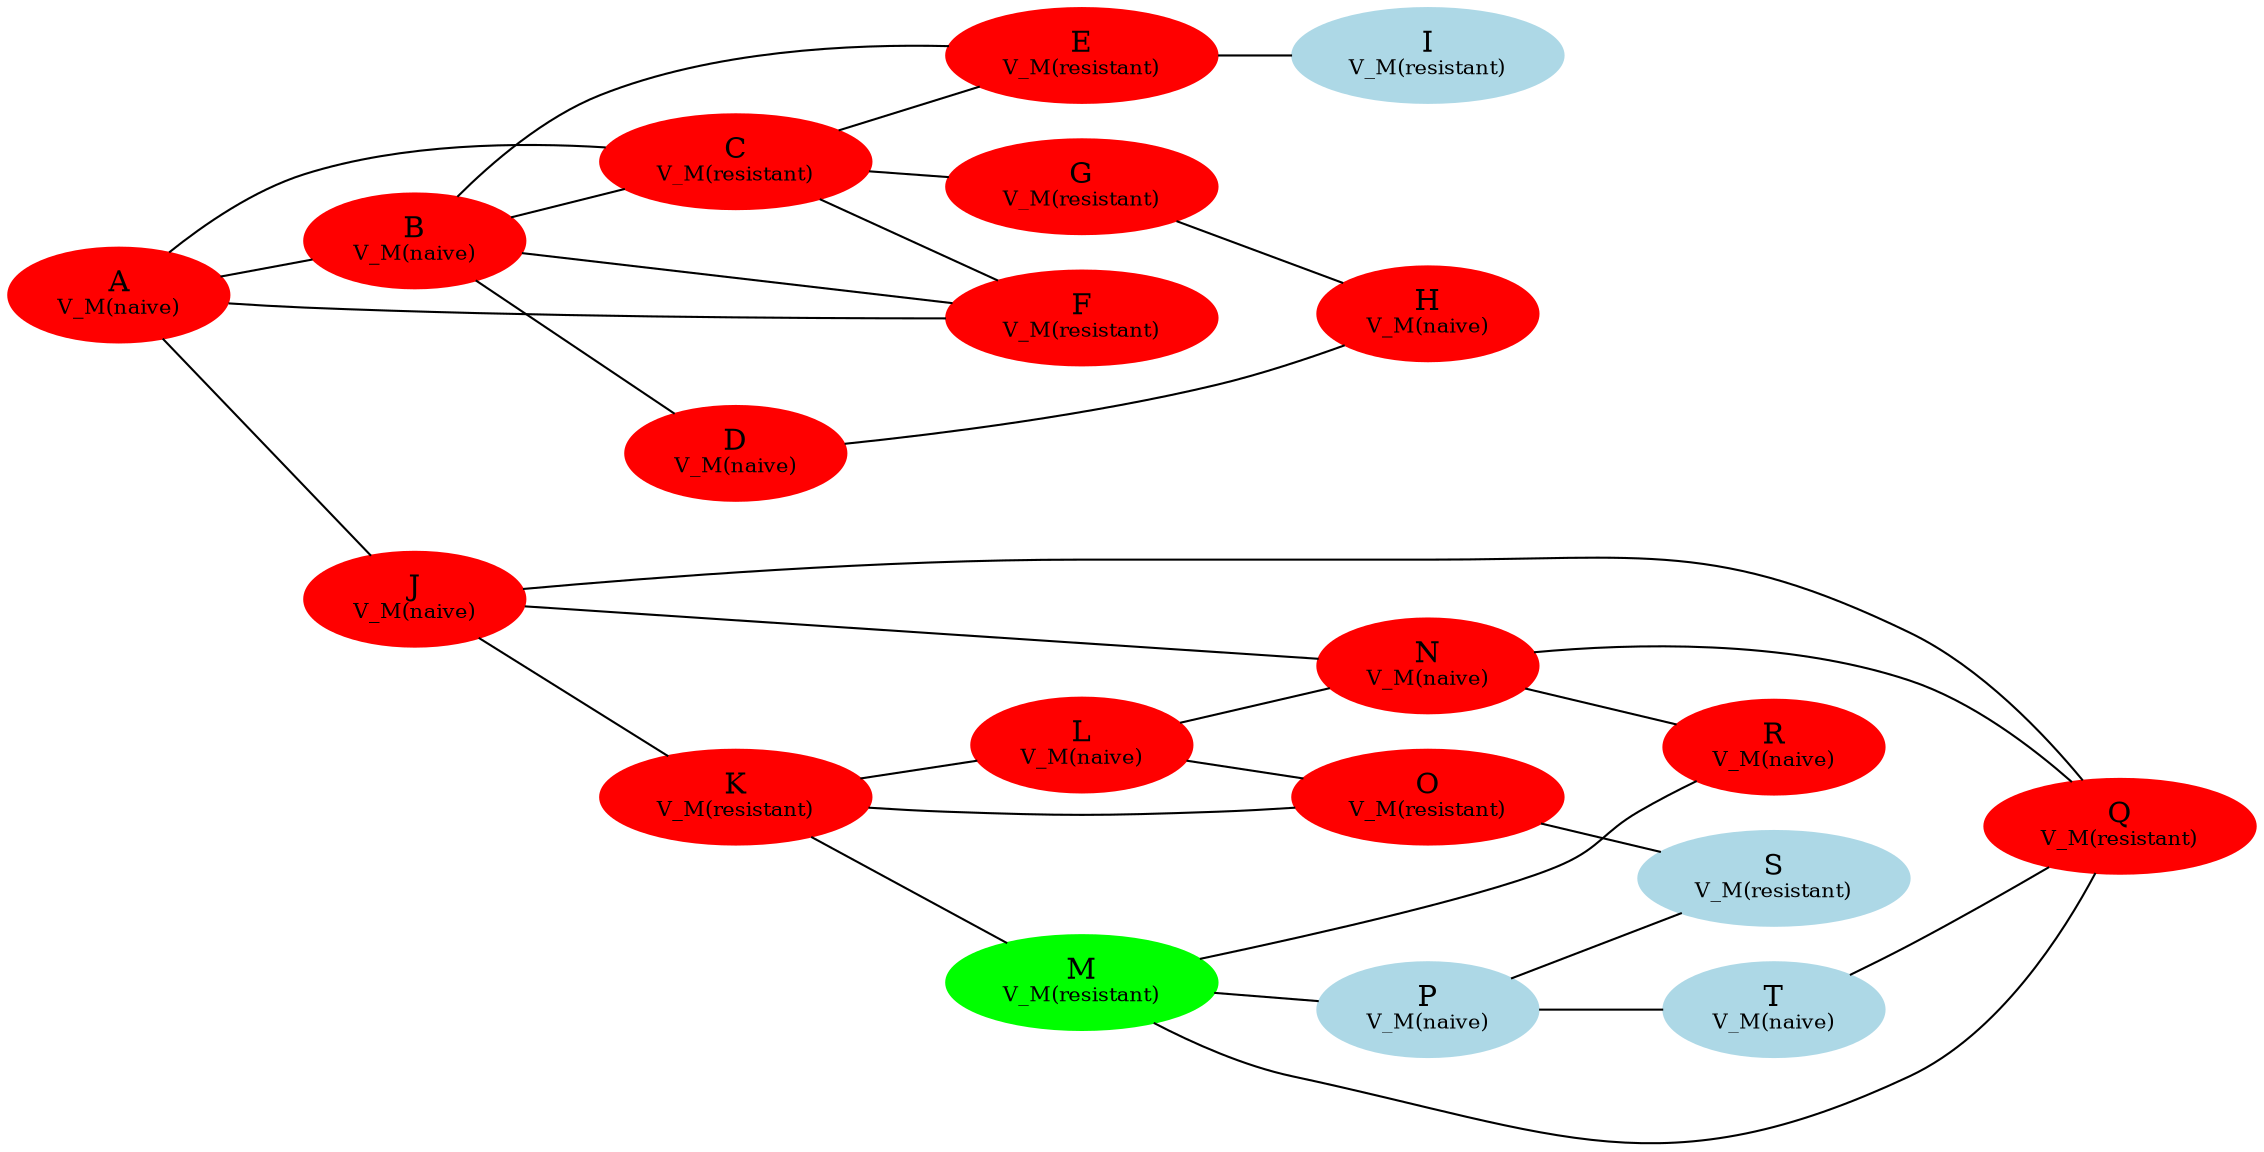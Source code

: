 graph {
 rankdir=LR;
A[label=<A<BR /><FONT POINT-SIZE="10">V_M(naive)</FONT>>,style=filled, color=red];
B[label=<B<BR /><FONT POINT-SIZE="10">V_M(naive)</FONT>>,style=filled, color=red];
C[label=<C<BR /><FONT POINT-SIZE="10">V_M(resistant)</FONT>>,style=filled, color=red];
D[label=<D<BR /><FONT POINT-SIZE="10">V_M(naive)</FONT>>,style=filled, color=red];
E[label=<E<BR /><FONT POINT-SIZE="10">V_M(resistant)</FONT>>,style=filled, color=red];
F[label=<F<BR /><FONT POINT-SIZE="10">V_M(resistant)</FONT>>,style=filled, color=red];
G[label=<G<BR /><FONT POINT-SIZE="10">V_M(resistant)</FONT>>,style=filled, color=red];
H[label=<H<BR /><FONT POINT-SIZE="10">V_M(naive)</FONT>>,style=filled, color=red];
I[label=<I<BR /><FONT POINT-SIZE="10">V_M(resistant)</FONT>>,style=filled, color=lightblue];
J[label=<J<BR /><FONT POINT-SIZE="10">V_M(naive)</FONT>>,style=filled, color=red];
K[label=<K<BR /><FONT POINT-SIZE="10">V_M(resistant)</FONT>>,style=filled, color=red];
L[label=<L<BR /><FONT POINT-SIZE="10">V_M(naive)</FONT>>,style=filled, color=red];
M[label=<M<BR /><FONT POINT-SIZE="10">V_M(resistant)</FONT>>,style=filled, color=green];
N[label=<N<BR /><FONT POINT-SIZE="10">V_M(naive)</FONT>>,style=filled, color=red];
O[label=<O<BR /><FONT POINT-SIZE="10">V_M(resistant)</FONT>>,style=filled, color=red];
P[label=<P<BR /><FONT POINT-SIZE="10">V_M(naive)</FONT>>,style=filled, color=lightblue];
Q[label=<Q<BR /><FONT POINT-SIZE="10">V_M(resistant)</FONT>>,style=filled, color=red];
R[label=<R<BR /><FONT POINT-SIZE="10">V_M(naive)</FONT>>,style=filled, color=red];
S[label=<S<BR /><FONT POINT-SIZE="10">V_M(resistant)</FONT>>,style=filled, color=lightblue];
T[label=<T<BR /><FONT POINT-SIZE="10">V_M(naive)</FONT>>,style=filled, color=lightblue];
A -- {{B C J F }}
B -- {{D E C F }}
C -- {{F G E }}
D -- {{H }}
E -- {{I }}
F -- {{}}
G -- {{H }}
H -- {{}}
I -- {{}}
J -- {{K Q N }}
K -- {{L M O }}
L -- {{N O }}
M -- {{P Q R }}
N -- {{R Q }}
O -- {{S }}
P -- {{T S }}
Q -- {{}}
R -- {{}}
S -- {{}}
T -- {{Q }}
}